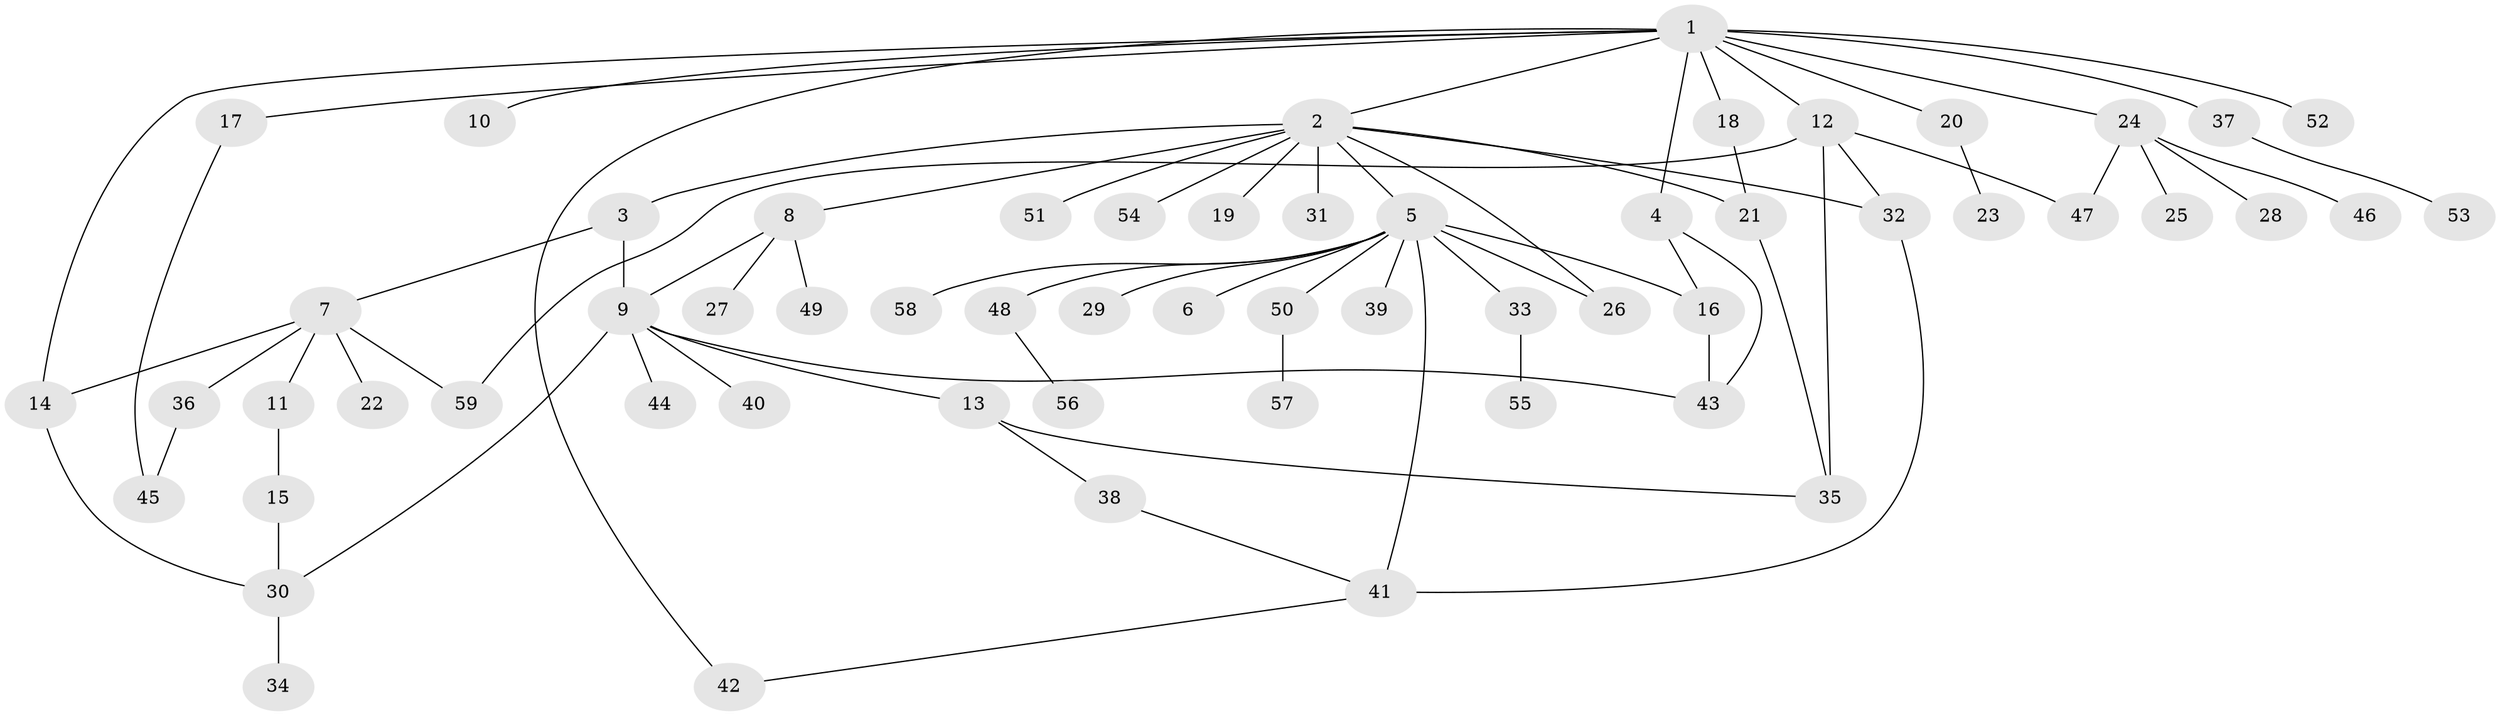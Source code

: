 // coarse degree distribution, {8: 0.027777777777777776, 5: 0.027777777777777776, 2: 0.16666666666666666, 11: 0.027777777777777776, 1: 0.5, 3: 0.08333333333333333, 6: 0.05555555555555555, 4: 0.05555555555555555, 10: 0.027777777777777776, 9: 0.027777777777777776}
// Generated by graph-tools (version 1.1) at 2025/36/03/04/25 23:36:52]
// undirected, 59 vertices, 76 edges
graph export_dot {
  node [color=gray90,style=filled];
  1;
  2;
  3;
  4;
  5;
  6;
  7;
  8;
  9;
  10;
  11;
  12;
  13;
  14;
  15;
  16;
  17;
  18;
  19;
  20;
  21;
  22;
  23;
  24;
  25;
  26;
  27;
  28;
  29;
  30;
  31;
  32;
  33;
  34;
  35;
  36;
  37;
  38;
  39;
  40;
  41;
  42;
  43;
  44;
  45;
  46;
  47;
  48;
  49;
  50;
  51;
  52;
  53;
  54;
  55;
  56;
  57;
  58;
  59;
  1 -- 2;
  1 -- 4;
  1 -- 10;
  1 -- 12;
  1 -- 14;
  1 -- 17;
  1 -- 18;
  1 -- 20;
  1 -- 24;
  1 -- 37;
  1 -- 42;
  1 -- 52;
  2 -- 3;
  2 -- 5;
  2 -- 8;
  2 -- 19;
  2 -- 21;
  2 -- 26;
  2 -- 31;
  2 -- 32;
  2 -- 51;
  2 -- 54;
  3 -- 7;
  3 -- 9;
  4 -- 16;
  4 -- 43;
  5 -- 6;
  5 -- 16;
  5 -- 26;
  5 -- 29;
  5 -- 33;
  5 -- 39;
  5 -- 41;
  5 -- 48;
  5 -- 50;
  5 -- 58;
  7 -- 11;
  7 -- 14;
  7 -- 22;
  7 -- 36;
  7 -- 59;
  8 -- 9;
  8 -- 27;
  8 -- 49;
  9 -- 13;
  9 -- 30;
  9 -- 40;
  9 -- 43;
  9 -- 44;
  11 -- 15;
  12 -- 32;
  12 -- 35;
  12 -- 47;
  12 -- 59;
  13 -- 35;
  13 -- 38;
  14 -- 30;
  15 -- 30;
  16 -- 43;
  17 -- 45;
  18 -- 21;
  20 -- 23;
  21 -- 35;
  24 -- 25;
  24 -- 28;
  24 -- 46;
  24 -- 47;
  30 -- 34;
  32 -- 41;
  33 -- 55;
  36 -- 45;
  37 -- 53;
  38 -- 41;
  41 -- 42;
  48 -- 56;
  50 -- 57;
}
